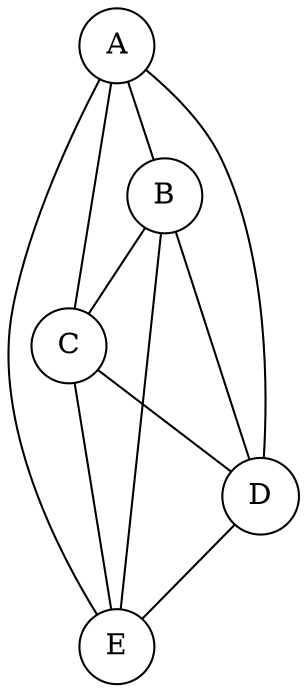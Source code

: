 Graph G050 {
  A [shape=circle];
  B [shape=circle];
  C [shape=circle];
  D [shape=circle];
  E [shape=circle];
  A -- B;
  A -- C;
  A -- D;
  A -- E;
  B -- C;
  B -- D;
  B -- E;
  C -- D;
  C -- E;
  D -- E;
}
